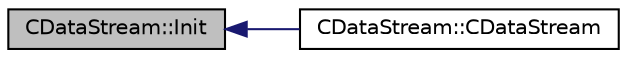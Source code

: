 digraph "CDataStream::Init"
{
  edge [fontname="Helvetica",fontsize="10",labelfontname="Helvetica",labelfontsize="10"];
  node [fontname="Helvetica",fontsize="10",shape=record];
  rankdir="LR";
  Node163 [label="CDataStream::Init",height=0.2,width=0.4,color="black", fillcolor="grey75", style="filled", fontcolor="black"];
  Node163 -> Node164 [dir="back",color="midnightblue",fontsize="10",style="solid",fontname="Helvetica"];
  Node164 [label="CDataStream::CDataStream",height=0.2,width=0.4,color="black", fillcolor="white", style="filled",URL="$class_c_data_stream.html#a38f4d7d2ae59566a0500523a1b1a49d4"];
}
